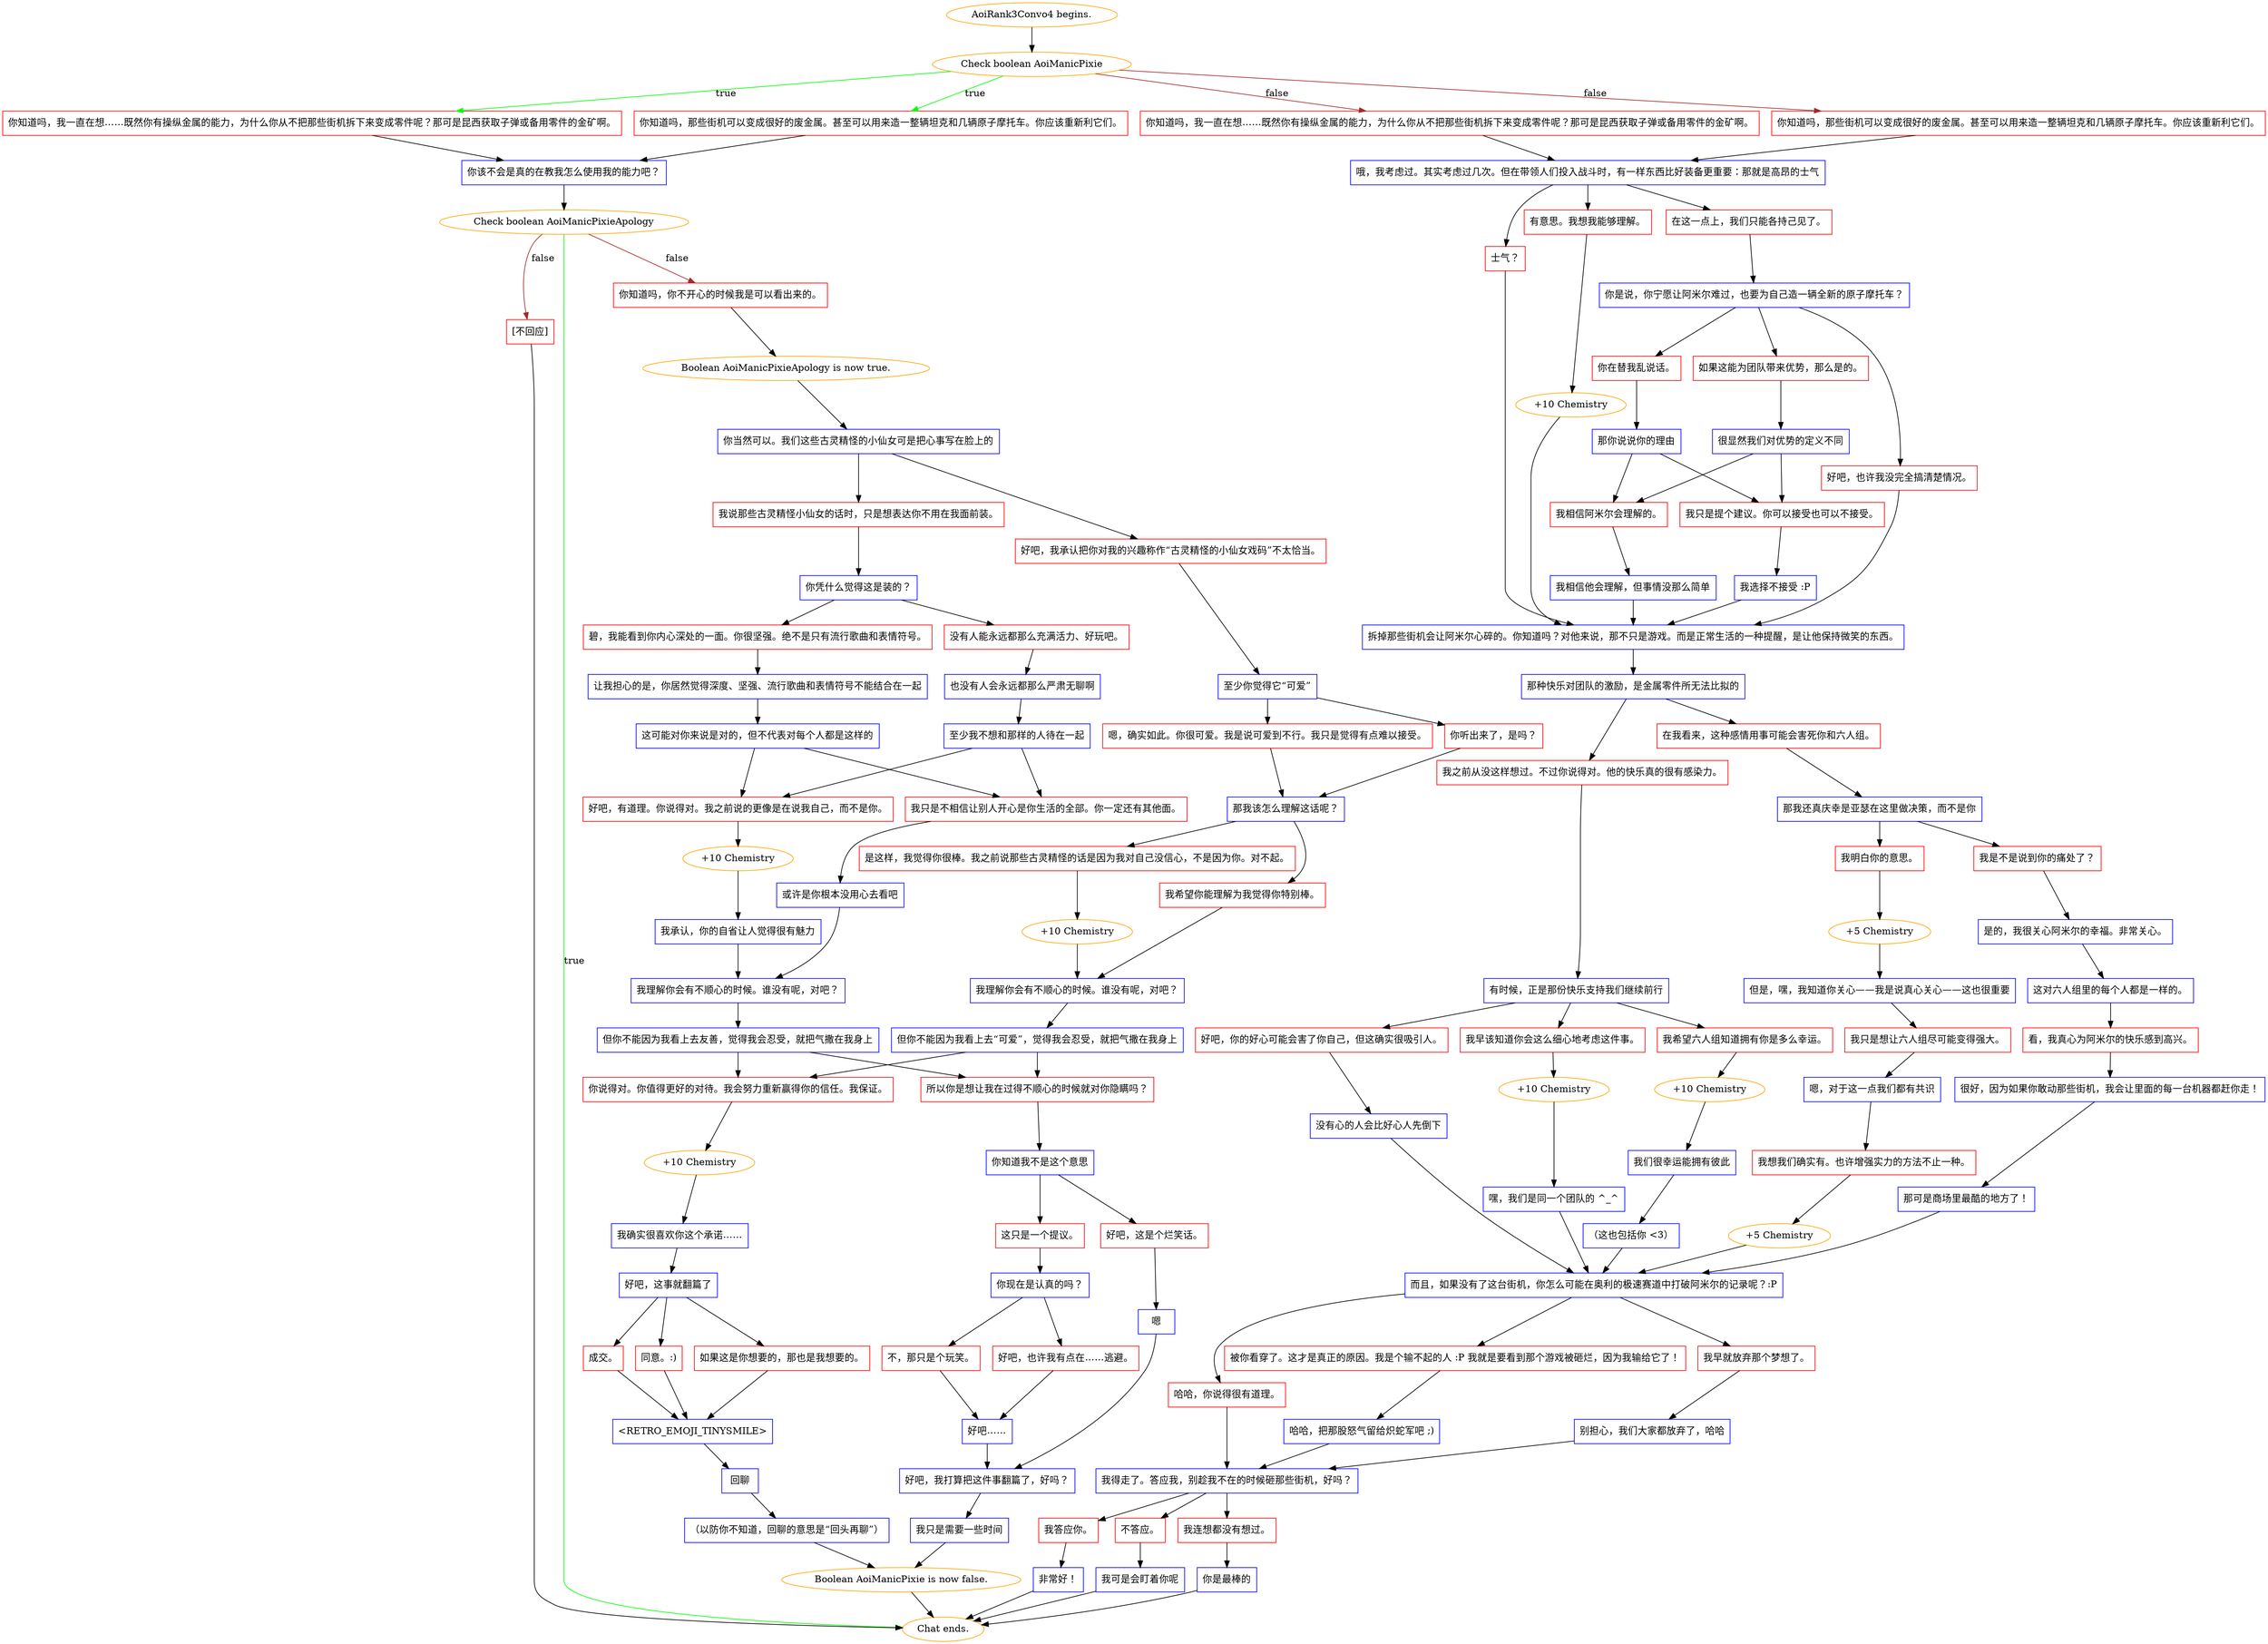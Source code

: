 digraph {
	"AoiRank3Convo4 begins." [color=orange];
		"AoiRank3Convo4 begins." -> j2492287909;
	j2492287909 [label="Check boolean AoiManicPixie",color=orange];
		j2492287909 -> j2685102835 [label=true,color=green];
		j2492287909 -> j566168409 [label=true,color=green];
		j2492287909 -> j4115420323 [label=false,color=brown];
		j2492287909 -> j4206259414 [label=false,color=brown];
	j2685102835 [label="你知道吗，我一直在想……既然你有操纵金属的能力，为什么你从不把那些街机拆下来变成零件呢？那可是昆西获取子弹或备用零件的金矿啊。",shape=box,color=red];
		j2685102835 -> j3261705000;
	j566168409 [label="你知道吗，那些街机可以变成很好的废金属。甚至可以用来造一整辆坦克和几辆原子摩托车。你应该重新利它们。",shape=box,color=red];
		j566168409 -> j3261705000;
	j4115420323 [label="你知道吗，我一直在想……既然你有操纵金属的能力，为什么你从不把那些街机拆下来变成零件呢？那可是昆西获取子弹或备用零件的金矿啊。",shape=box,color=red];
		j4115420323 -> j3401082653;
	j4206259414 [label="你知道吗，那些街机可以变成很好的废金属。甚至可以用来造一整辆坦克和几辆原子摩托车。你应该重新利它们。",shape=box,color=red];
		j4206259414 -> j3401082653;
	j3261705000 [label="你该不会是真的在教我怎么使用我的能力吧？",shape=box,color=blue];
		j3261705000 -> j3889849912;
	j3401082653 [label="哦，我考虑过。其实考虑过几次。但在带领人们投入战斗时，有一样东西比好装备更重要：那就是高昂的士气",shape=box,color=blue];
		j3401082653 -> j2766600218;
		j3401082653 -> j1366491873;
		j3401082653 -> j3305182260;
	j3889849912 [label="Check boolean AoiManicPixieApology",color=orange];
		j3889849912 -> "Chat ends." [label=true,color=green];
		j3889849912 -> j2351309336 [label=false,color=brown];
		j3889849912 -> j3001140442 [label=false,color=brown];
	j2766600218 [label="士气？",shape=box,color=red];
		j2766600218 -> j1675519526;
	j1366491873 [label="有意思。我想我能够理解。",shape=box,color=red];
		j1366491873 -> j3039925815;
	j3305182260 [label="在这一点上，我们只能各持己见了。",shape=box,color=red];
		j3305182260 -> j1951929349;
	"Chat ends." [color=orange];
	j2351309336 [label="你知道吗，你不开心的时候我是可以看出来的。",shape=box,color=red];
		j2351309336 -> j60761037;
	j3001140442 [label="[不回应]",shape=box,color=red];
		j3001140442 -> "Chat ends.";
	j1675519526 [label="拆掉那些街机会让阿米尔心碎的。你知道吗？对他来说，那不只是游戏。而是正常生活的一种提醒，是让他保持微笑的东西。",shape=box,color=blue];
		j1675519526 -> j1583083123;
	j3039925815 [label="+10 Chemistry",color=orange];
		j3039925815 -> j1675519526;
	j1951929349 [label="你是说，你宁愿让阿米尔难过，也要为自己造一辆全新的原子摩托车？",shape=box,color=blue];
		j1951929349 -> j1743071924;
		j1951929349 -> j2911286192;
		j1951929349 -> j2933385810;
	j60761037 [label="Boolean AoiManicPixieApology is now true.",color=orange];
		j60761037 -> j2451470259;
	j1583083123 [label="那种快乐对团队的激励，是金属零件所无法比拟的",shape=box,color=blue];
		j1583083123 -> j301414995;
		j1583083123 -> j1175069640;
	j1743071924 [label="如果这能为团队带来优势，那么是的。",shape=box,color=red];
		j1743071924 -> j1254532529;
	j2911286192 [label="你在替我乱说话。",shape=box,color=red];
		j2911286192 -> j1886471069;
	j2933385810 [label="好吧，也许我没完全搞清楚情况。",shape=box,color=red];
		j2933385810 -> j1675519526;
	j2451470259 [label="你当然可以。我们这些古灵精怪的小仙女可是把心事写在脸上的",shape=box,color=blue];
		j2451470259 -> j3821978374;
		j2451470259 -> j944975011;
	j301414995 [label="我之前从没这样想过。不过你说得对。他的快乐真的很有感染力。",shape=box,color=red];
		j301414995 -> j4188400593;
	j1175069640 [label="在我看来，这种感情用事可能会害死你和六人组。",shape=box,color=red];
		j1175069640 -> j1460634999;
	j1254532529 [label="很显然我们对优势的定义不同",shape=box,color=blue];
		j1254532529 -> j2351905033;
		j1254532529 -> j1521382986;
	j1886471069 [label="那你说说你的理由",shape=box,color=blue];
		j1886471069 -> j2351905033;
		j1886471069 -> j1521382986;
	j3821978374 [label="好吧，我承认把你对我的兴趣称作“古灵精怪的小仙女戏码”不太恰当。",shape=box,color=red];
		j3821978374 -> j3606542268;
	j944975011 [label="我说那些古灵精怪小仙女的话时，只是想表达你不用在我面前装。",shape=box,color=red];
		j944975011 -> j3293465884;
	j4188400593 [label="有时候，正是那份快乐支持我们继续前行",shape=box,color=blue];
		j4188400593 -> j333687309;
		j4188400593 -> j1807428335;
		j4188400593 -> j643267826;
	j1460634999 [label="那我还真庆幸是亚瑟在这里做决策，而不是你",shape=box,color=blue];
		j1460634999 -> j2037475074;
		j1460634999 -> j2502702694;
	j2351905033 [label="我只是提个建议。你可以接受也可以不接受。",shape=box,color=red];
		j2351905033 -> j1032642491;
	j1521382986 [label="我相信阿米尔会理解的。",shape=box,color=red];
		j1521382986 -> j1031985927;
	j3606542268 [label="至少你觉得它“可爱”",shape=box,color=blue];
		j3606542268 -> j3410462663;
		j3606542268 -> j2874968780;
	j3293465884 [label="你凭什么觉得这是装的？",shape=box,color=blue];
		j3293465884 -> j1893777345;
		j3293465884 -> j2826224985;
	j333687309 [label="我早该知道你会这么细心地考虑这件事。",shape=box,color=red];
		j333687309 -> j2388445556;
	j1807428335 [label="我希望六人组知道拥有你是多么幸运。",shape=box,color=red];
		j1807428335 -> j3711801775;
	j643267826 [label="好吧，你的好心可能会害了你自己，但这确实很吸引人。",shape=box,color=red];
		j643267826 -> j186431640;
	j2037475074 [label="我明白你的意思。",shape=box,color=red];
		j2037475074 -> j2140611335;
	j2502702694 [label="我是不是说到你的痛处了？",shape=box,color=red];
		j2502702694 -> j1026674015;
	j1032642491 [label="我选择不接受 :P",shape=box,color=blue];
		j1032642491 -> j1675519526;
	j1031985927 [label="我相信他会理解，但事情没那么简单",shape=box,color=blue];
		j1031985927 -> j1675519526;
	j3410462663 [label="嗯，确实如此。你很可爱。我是说可爱到不行。我只是觉得有点难以接受。",shape=box,color=red];
		j3410462663 -> j2828608960;
	j2874968780 [label="你听出来了，是吗？",shape=box,color=red];
		j2874968780 -> j2828608960;
	j1893777345 [label="没有人能永远都那么充满活力、好玩吧。",shape=box,color=red];
		j1893777345 -> j4180706744;
	j2826224985 [label="碧，我能看到你内心深处的一面。你很坚强。绝不是只有流行歌曲和表情符号。",shape=box,color=red];
		j2826224985 -> j902423207;
	j2388445556 [label="+10 Chemistry",color=orange];
		j2388445556 -> j3663295669;
	j3711801775 [label="+10 Chemistry",color=orange];
		j3711801775 -> j1402213748;
	j186431640 [label="没有心的人会比好心人先倒下",shape=box,color=blue];
		j186431640 -> j3294304630;
	j2140611335 [label="+5 Chemistry",color=orange];
		j2140611335 -> j3414343102;
	j1026674015 [label="是的，我很关心阿米尔的幸福。非常关心。",shape=box,color=blue];
		j1026674015 -> j1787291817;
	j2828608960 [label="那我该怎么理解这话呢？",shape=box,color=blue];
		j2828608960 -> j3894577286;
		j2828608960 -> j2561112298;
	j4180706744 [label="也没有人会永远都那么严肃无聊啊",shape=box,color=blue];
		j4180706744 -> j1333520193;
	j902423207 [label="让我担心的是，你居然觉得深度、坚强、流行歌曲和表情符号不能结合在一起",shape=box,color=blue];
		j902423207 -> j2277089655;
	j3663295669 [label="嘿，我们是同一个团队的 ^_^",shape=box,color=blue];
		j3663295669 -> j3294304630;
	j1402213748 [label="我们很幸运能拥有彼此",shape=box,color=blue];
		j1402213748 -> j2818107084;
	j3294304630 [label="而且，如果没有了这台街机，你怎么可能在奥利的极速赛道中打破阿米尔的记录呢？:P",shape=box,color=blue];
		j3294304630 -> j3414285742;
		j3294304630 -> j4162821606;
		j3294304630 -> j2534346664;
	j3414343102 [label="但是，嘿，我知道你关心——我是说真心关心——这也很重要",shape=box,color=blue];
		j3414343102 -> j3640004427;
	j1787291817 [label="这对六人组里的每个人都是一样的。",shape=box,color=blue];
		j1787291817 -> j1053944723;
	j3894577286 [label="是这样，我觉得你很棒。我之前说那些古灵精怪的话是因为我对自己没信心，不是因为你。对不起。",shape=box,color=red];
		j3894577286 -> j4123473049;
	j2561112298 [label="我希望你能理解为我觉得你特别棒。",shape=box,color=red];
		j2561112298 -> j3510581714;
	j1333520193 [label="至少我不想和那样的人待在一起",shape=box,color=blue];
		j1333520193 -> j2584484785;
		j1333520193 -> j3771052927;
	j2277089655 [label="这可能对你来说是对的，但不代表对每个人都是这样的",shape=box,color=blue];
		j2277089655 -> j3771052927;
		j2277089655 -> j2584484785;
	j2818107084 [label="（这也包括你 <3）",shape=box,color=blue];
		j2818107084 -> j3294304630;
	j3414285742 [label="被你看穿了。这才是真正的原因。我是个输不起的人 :P 我就是要看到那个游戏被砸烂，因为我输给它了！",shape=box,color=red];
		j3414285742 -> j1210959257;
	j4162821606 [label="哈哈，你说得很有道理。",shape=box,color=red];
		j4162821606 -> j618159291;
	j2534346664 [label="我早就放弃那个梦想了。",shape=box,color=red];
		j2534346664 -> j149075181;
	j3640004427 [label="我只是想让六人组尽可能变得强大。",shape=box,color=red];
		j3640004427 -> j1540180786;
	j1053944723 [label="看，我真心为阿米尔的快乐感到高兴。",shape=box,color=red];
		j1053944723 -> j1114312490;
	j4123473049 [label="+10 Chemistry",color=orange];
		j4123473049 -> j3510581714;
	j3510581714 [label="我理解你会有不顺心的时候。谁没有呢，对吧？",shape=box,color=blue];
		j3510581714 -> j164627871;
	j2584484785 [label="我只是不相信让别人开心是你生活的全部。你一定还有其他面。",shape=box,color=red];
		j2584484785 -> j1381724267;
	j3771052927 [label="好吧，有道理。你说得对。我之前说的更像是在说我自己，而不是你。",shape=box,color=red];
		j3771052927 -> j474915990;
	j1210959257 [label="哈哈，把那股怒气留给炽蛇军吧 ;)",shape=box,color=blue];
		j1210959257 -> j618159291;
	j618159291 [label="我得走了。答应我，别趁我不在的时候砸那些街机，好吗？",shape=box,color=blue];
		j618159291 -> j2092304956;
		j618159291 -> j3005157188;
		j618159291 -> j2456087772;
	j149075181 [label="别担心，我们大家都放弃了，哈哈",shape=box,color=blue];
		j149075181 -> j618159291;
	j1540180786 [label="嗯，对于这一点我们都有共识",shape=box,color=blue];
		j1540180786 -> j2857627164;
	j1114312490 [label="很好，因为如果你敢动那些街机，我会让里面的每一台机器都赶你走！",shape=box,color=blue];
		j1114312490 -> j3533063692;
	j164627871 [label="但你不能因为我看上去“可爱”，觉得我会忍受，就把气撒在我身上",shape=box,color=blue];
		j164627871 -> j3270496331;
		j164627871 -> j4166855099;
	j1381724267 [label="或许是你根本没用心去看吧",shape=box,color=blue];
		j1381724267 -> j389927074;
	j474915990 [label="+10 Chemistry",color=orange];
		j474915990 -> j339122836;
	j2092304956 [label="我答应你。",shape=box,color=red];
		j2092304956 -> j718972925;
	j3005157188 [label="不答应。",shape=box,color=red];
		j3005157188 -> j126450428;
	j2456087772 [label="我连想都没有想过。",shape=box,color=red];
		j2456087772 -> j120881342;
	j2857627164 [label="我想我们确实有。也许增强实力的方法不止一种。",shape=box,color=red];
		j2857627164 -> j3205161148;
	j3533063692 [label="那可是商场里最酷的地方了！",shape=box,color=blue];
		j3533063692 -> j3294304630;
	j3270496331 [label="你说得对。你值得更好的对待。我会努力重新赢得你的信任。我保证。",shape=box,color=red];
		j3270496331 -> j3577699939;
	j4166855099 [label="所以你是想让我在过得不顺心的时候就对你隐瞒吗？",shape=box,color=red];
		j4166855099 -> j1119540757;
	j389927074 [label="我理解你会有不顺心的时候。谁没有呢，对吧？",shape=box,color=blue];
		j389927074 -> j999812851;
	j339122836 [label="我承认，你的自省让人觉得很有魅力",shape=box,color=blue];
		j339122836 -> j389927074;
	j718972925 [label="非常好！",shape=box,color=blue];
		j718972925 -> "Chat ends.";
	j126450428 [label="我可是会盯着你呢",shape=box,color=blue];
		j126450428 -> "Chat ends.";
	j120881342 [label="你是最棒的",shape=box,color=blue];
		j120881342 -> "Chat ends.";
	j3205161148 [label="+5 Chemistry",color=orange];
		j3205161148 -> j3294304630;
	j3577699939 [label="+10 Chemistry",color=orange];
		j3577699939 -> j3390881503;
	j1119540757 [label="你知道我不是这个意思",shape=box,color=blue];
		j1119540757 -> j358935378;
		j1119540757 -> j2342526104;
	j999812851 [label="但你不能因为我看上去友善，觉得我会忍受，就把气撒在我身上",shape=box,color=blue];
		j999812851 -> j3270496331;
		j999812851 -> j4166855099;
	j3390881503 [label="我确实很喜欢你这个承诺……",shape=box,color=blue];
		j3390881503 -> j3603111831;
	j358935378 [label="这只是一个提议。",shape=box,color=red];
		j358935378 -> j2123848772;
	j2342526104 [label="好吧，这是个烂笑话。",shape=box,color=red];
		j2342526104 -> j2997104611;
	j3603111831 [label="好吧，这事就翻篇了",shape=box,color=blue];
		j3603111831 -> j3495784789;
		j3603111831 -> j114700491;
		j3603111831 -> j4060750859;
	j2123848772 [label="你现在是认真的吗？",shape=box,color=blue];
		j2123848772 -> j466410688;
		j2123848772 -> j1191514109;
	j2997104611 [label="嗯",shape=box,color=blue];
		j2997104611 -> j1959291566;
	j3495784789 [label="成交。",shape=box,color=red];
		j3495784789 -> j893551351;
	j114700491 [label="同意。:)",shape=box,color=red];
		j114700491 -> j893551351;
	j4060750859 [label="如果这是你想要的，那也是我想要的。",shape=box,color=red];
		j4060750859 -> j893551351;
	j466410688 [label="好吧，也许我有点在……逃避。",shape=box,color=red];
		j466410688 -> j2832129356;
	j1191514109 [label="不，那只是个玩笑。",shape=box,color=red];
		j1191514109 -> j2832129356;
	j1959291566 [label="好吧，我打算把这件事翻篇了，好吗？",shape=box,color=blue];
		j1959291566 -> j1971218265;
	j893551351 [label="<RETRO_EMOJI_TINYSMILE>",shape=box,color=blue];
		j893551351 -> j1742794790;
	j2832129356 [label="好吧……",shape=box,color=blue];
		j2832129356 -> j1959291566;
	j1971218265 [label="我只是需要一些时间",shape=box,color=blue];
		j1971218265 -> j2477397060;
	j1742794790 [label="回聊",shape=box,color=blue];
		j1742794790 -> j1301619778;
	j2477397060 [label="Boolean AoiManicPixie is now false.",color=orange];
		j2477397060 -> "Chat ends.";
	j1301619778 [label="（以防你不知道，回聊的意思是“回头再聊”）",shape=box,color=blue];
		j1301619778 -> j2477397060;
}
